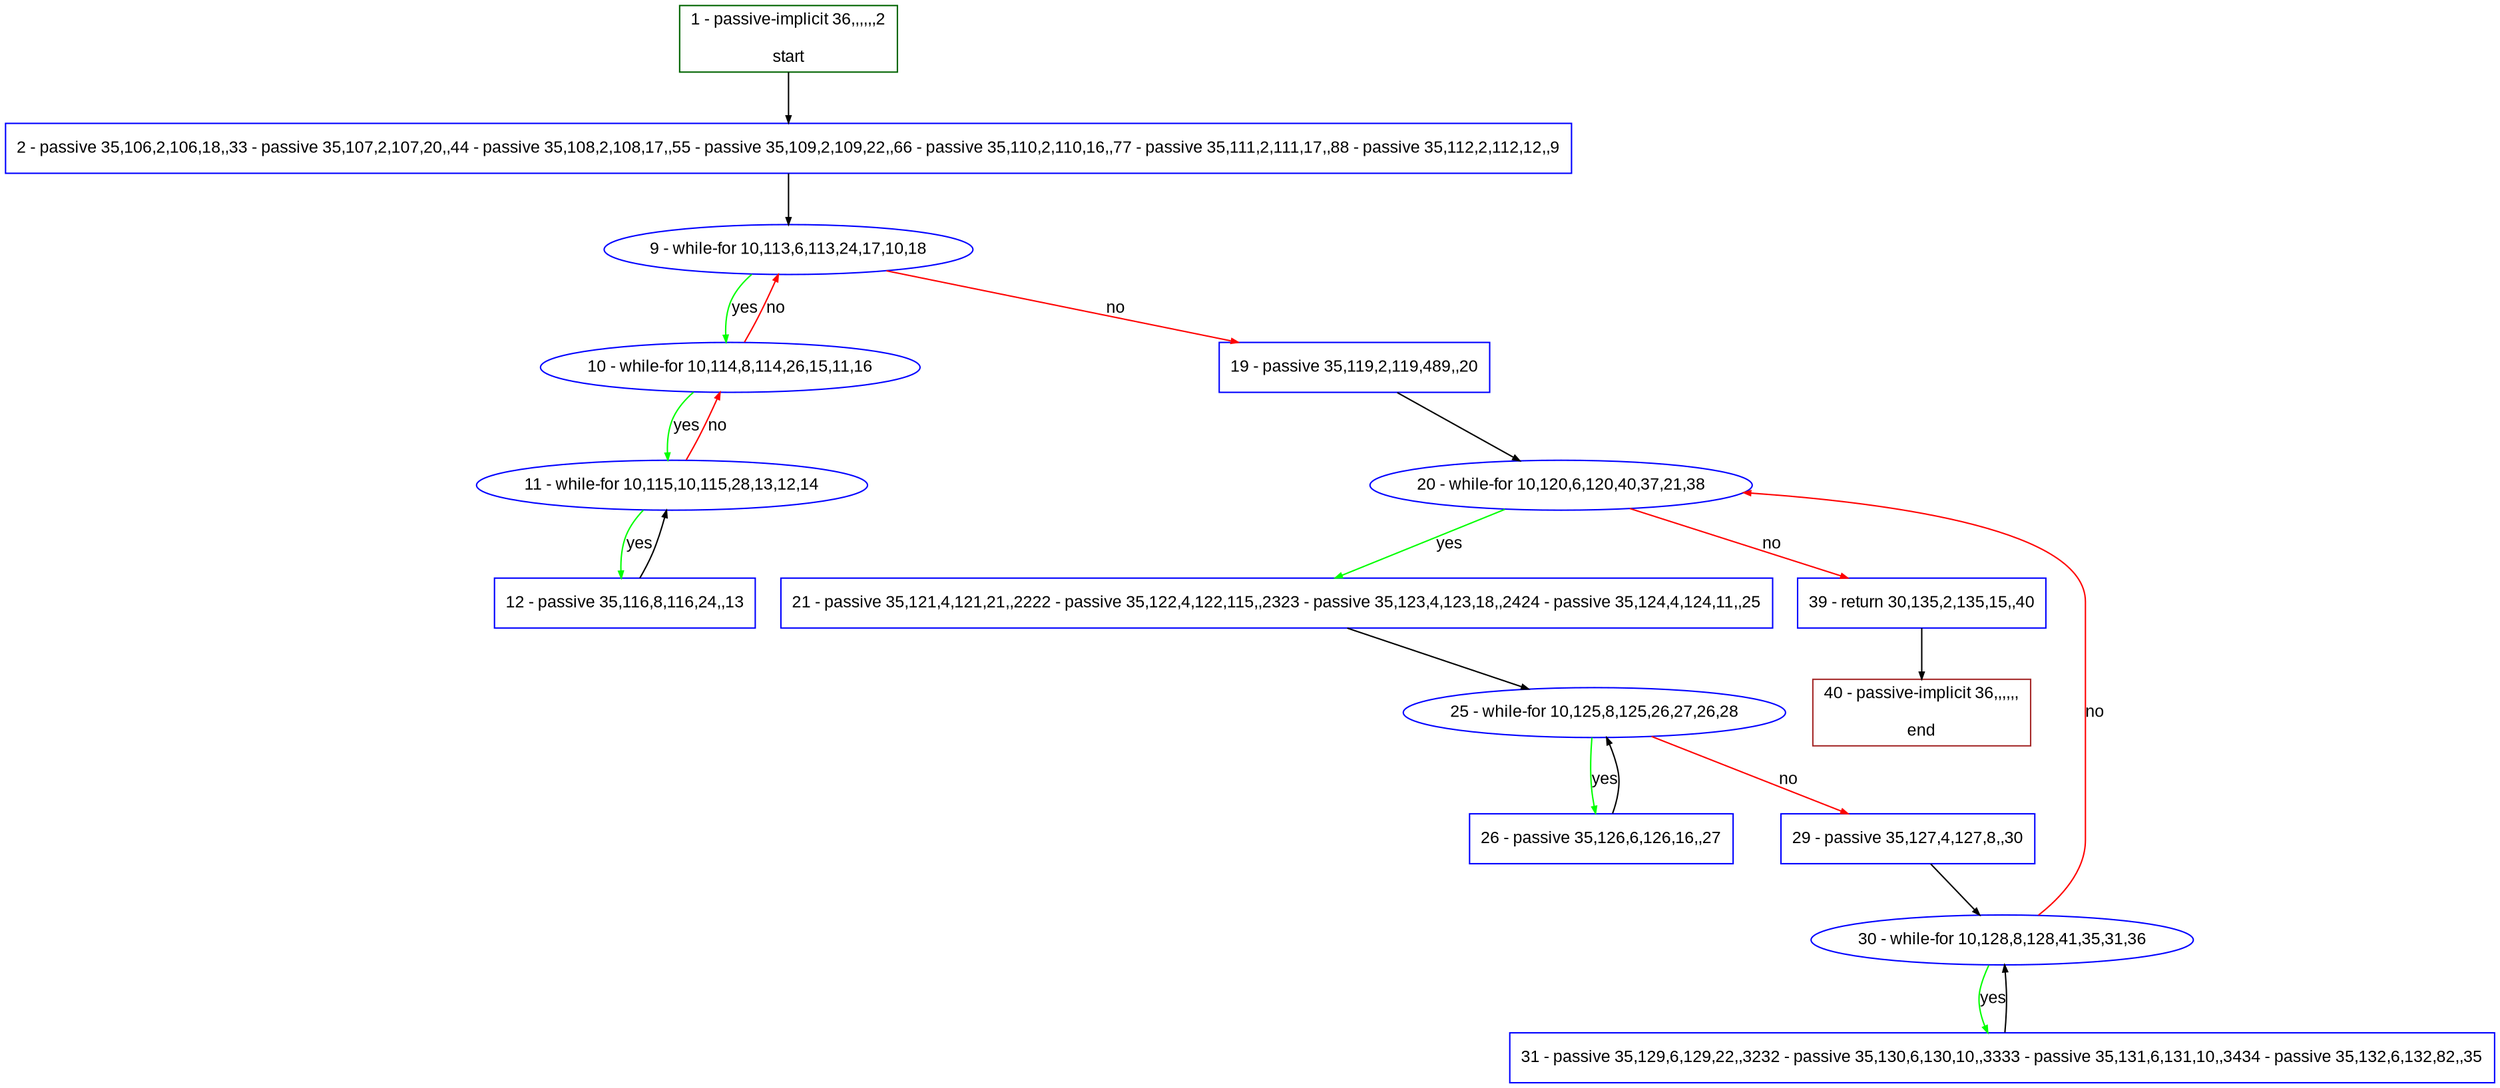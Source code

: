 digraph "" {
  graph [pack="true", label="", fontsize="12", packmode="clust", fontname="Arial", fillcolor="#FFFFCC", bgcolor="white", style="rounded,filled", compound="true"];
  node [node_initialized="no", label="", color="grey", fontsize="12", fillcolor="white", fontname="Arial", style="filled", shape="rectangle", compound="true", fixedsize="false"];
  edge [fontcolor="black", arrowhead="normal", arrowtail="none", arrowsize="0.5", ltail="", label="", color="black", fontsize="12", lhead="", fontname="Arial", dir="forward", compound="true"];
  __N1 [label="2 - passive 35,106,2,106,18,,33 - passive 35,107,2,107,20,,44 - passive 35,108,2,108,17,,55 - passive 35,109,2,109,22,,66 - passive 35,110,2,110,16,,77 - passive 35,111,2,111,17,,88 - passive 35,112,2,112,12,,9", color="#0000ff", fillcolor="#ffffff", style="filled", shape="box"];
  __N2 [label="1 - passive-implicit 36,,,,,,2\n\nstart", color="#006400", fillcolor="#ffffff", style="filled", shape="box"];
  __N3 [label="9 - while-for 10,113,6,113,24,17,10,18", color="#0000ff", fillcolor="#ffffff", style="filled", shape="oval"];
  __N4 [label="10 - while-for 10,114,8,114,26,15,11,16", color="#0000ff", fillcolor="#ffffff", style="filled", shape="oval"];
  __N5 [label="19 - passive 35,119,2,119,489,,20", color="#0000ff", fillcolor="#ffffff", style="filled", shape="box"];
  __N6 [label="11 - while-for 10,115,10,115,28,13,12,14", color="#0000ff", fillcolor="#ffffff", style="filled", shape="oval"];
  __N7 [label="12 - passive 35,116,8,116,24,,13", color="#0000ff", fillcolor="#ffffff", style="filled", shape="box"];
  __N8 [label="20 - while-for 10,120,6,120,40,37,21,38", color="#0000ff", fillcolor="#ffffff", style="filled", shape="oval"];
  __N9 [label="21 - passive 35,121,4,121,21,,2222 - passive 35,122,4,122,115,,2323 - passive 35,123,4,123,18,,2424 - passive 35,124,4,124,11,,25", color="#0000ff", fillcolor="#ffffff", style="filled", shape="box"];
  __N10 [label="39 - return 30,135,2,135,15,,40", color="#0000ff", fillcolor="#ffffff", style="filled", shape="box"];
  __N11 [label="25 - while-for 10,125,8,125,26,27,26,28", color="#0000ff", fillcolor="#ffffff", style="filled", shape="oval"];
  __N12 [label="26 - passive 35,126,6,126,16,,27", color="#0000ff", fillcolor="#ffffff", style="filled", shape="box"];
  __N13 [label="29 - passive 35,127,4,127,8,,30", color="#0000ff", fillcolor="#ffffff", style="filled", shape="box"];
  __N14 [label="30 - while-for 10,128,8,128,41,35,31,36", color="#0000ff", fillcolor="#ffffff", style="filled", shape="oval"];
  __N15 [label="31 - passive 35,129,6,129,22,,3232 - passive 35,130,6,130,10,,3333 - passive 35,131,6,131,10,,3434 - passive 35,132,6,132,82,,35", color="#0000ff", fillcolor="#ffffff", style="filled", shape="box"];
  __N16 [label="40 - passive-implicit 36,,,,,,\n\nend", color="#a52a2a", fillcolor="#ffffff", style="filled", shape="box"];
  __N2 -> __N1 [arrowhead="normal", arrowtail="none", color="#000000", label="", dir="forward"];
  __N1 -> __N3 [arrowhead="normal", arrowtail="none", color="#000000", label="", dir="forward"];
  __N3 -> __N4 [arrowhead="normal", arrowtail="none", color="#00ff00", label="yes", dir="forward"];
  __N4 -> __N3 [arrowhead="normal", arrowtail="none", color="#ff0000", label="no", dir="forward"];
  __N3 -> __N5 [arrowhead="normal", arrowtail="none", color="#ff0000", label="no", dir="forward"];
  __N4 -> __N6 [arrowhead="normal", arrowtail="none", color="#00ff00", label="yes", dir="forward"];
  __N6 -> __N4 [arrowhead="normal", arrowtail="none", color="#ff0000", label="no", dir="forward"];
  __N6 -> __N7 [arrowhead="normal", arrowtail="none", color="#00ff00", label="yes", dir="forward"];
  __N7 -> __N6 [arrowhead="normal", arrowtail="none", color="#000000", label="", dir="forward"];
  __N5 -> __N8 [arrowhead="normal", arrowtail="none", color="#000000", label="", dir="forward"];
  __N8 -> __N9 [arrowhead="normal", arrowtail="none", color="#00ff00", label="yes", dir="forward"];
  __N8 -> __N10 [arrowhead="normal", arrowtail="none", color="#ff0000", label="no", dir="forward"];
  __N9 -> __N11 [arrowhead="normal", arrowtail="none", color="#000000", label="", dir="forward"];
  __N11 -> __N12 [arrowhead="normal", arrowtail="none", color="#00ff00", label="yes", dir="forward"];
  __N12 -> __N11 [arrowhead="normal", arrowtail="none", color="#000000", label="", dir="forward"];
  __N11 -> __N13 [arrowhead="normal", arrowtail="none", color="#ff0000", label="no", dir="forward"];
  __N13 -> __N14 [arrowhead="normal", arrowtail="none", color="#000000", label="", dir="forward"];
  __N14 -> __N8 [arrowhead="normal", arrowtail="none", color="#ff0000", label="no", dir="forward"];
  __N14 -> __N15 [arrowhead="normal", arrowtail="none", color="#00ff00", label="yes", dir="forward"];
  __N15 -> __N14 [arrowhead="normal", arrowtail="none", color="#000000", label="", dir="forward"];
  __N10 -> __N16 [arrowhead="normal", arrowtail="none", color="#000000", label="", dir="forward"];
}
